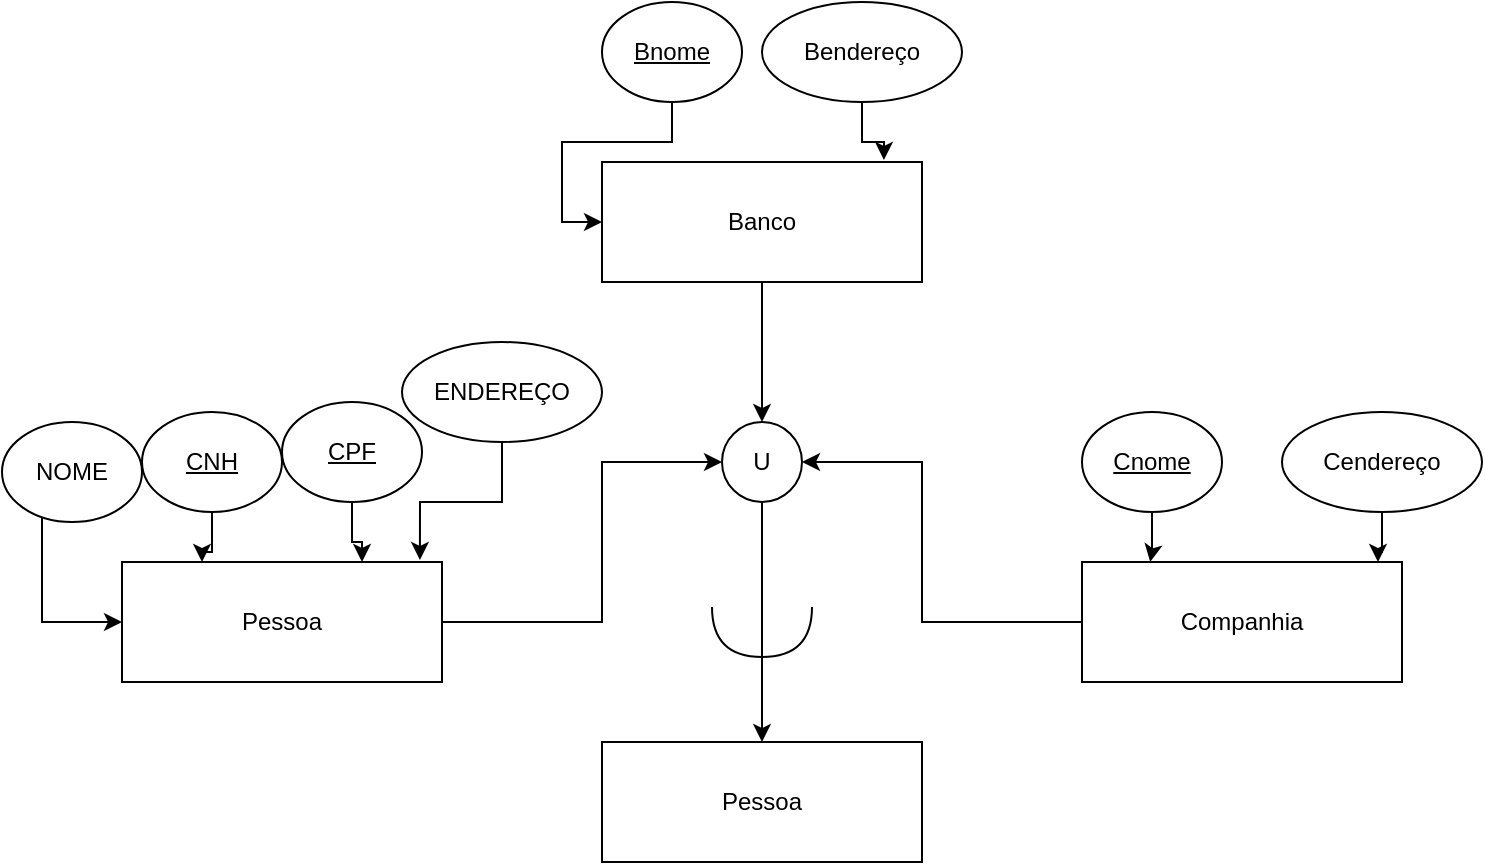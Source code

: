 <mxfile version="20.3.0" type="github">
  <diagram id="vNlHMKD4oS61HcacLFFc" name="Página-1">
    <mxGraphModel dx="728" dy="1651" grid="1" gridSize="10" guides="1" tooltips="1" connect="1" arrows="1" fold="1" page="1" pageScale="1" pageWidth="827" pageHeight="1169" math="0" shadow="0">
      <root>
        <mxCell id="0" />
        <mxCell id="1" parent="0" />
        <mxCell id="QRBA2kNhPpUKqvIY0Zrv-6" style="edgeStyle=orthogonalEdgeStyle;rounded=0;orthogonalLoop=1;jettySize=auto;html=1;" edge="1" parent="1" source="QRBA2kNhPpUKqvIY0Zrv-1" target="QRBA2kNhPpUKqvIY0Zrv-4">
          <mxGeometry relative="1" as="geometry">
            <mxPoint x="400" y="220" as="targetPoint" />
            <Array as="points">
              <mxPoint x="320" y="270" />
              <mxPoint x="320" y="190" />
            </Array>
          </mxGeometry>
        </mxCell>
        <mxCell id="QRBA2kNhPpUKqvIY0Zrv-1" value="Pessoa" style="rounded=0;whiteSpace=wrap;html=1;" vertex="1" parent="1">
          <mxGeometry x="80" y="240" width="160" height="60" as="geometry" />
        </mxCell>
        <mxCell id="QRBA2kNhPpUKqvIY0Zrv-7" style="edgeStyle=orthogonalEdgeStyle;rounded=0;orthogonalLoop=1;jettySize=auto;html=1;entryX=0.5;entryY=0;entryDx=0;entryDy=0;" edge="1" parent="1" source="QRBA2kNhPpUKqvIY0Zrv-2" target="QRBA2kNhPpUKqvIY0Zrv-4">
          <mxGeometry relative="1" as="geometry" />
        </mxCell>
        <mxCell id="QRBA2kNhPpUKqvIY0Zrv-2" value="Banco&lt;span style=&quot;color: rgba(0, 0, 0, 0); font-family: monospace; font-size: 0px; text-align: start;&quot;&gt;%3CmxGraphModel%3E%3Croot%3E%3CmxCell%20id%3D%220%22%2F%3E%3CmxCell%20id%3D%221%22%20parent%3D%220%22%2F%3E%3CmxCell%20id%3D%222%22%20value%3D%22Pessoa%22%20style%3D%22rounded%3D0%3BwhiteSpace%3Dwrap%3Bhtml%3D1%3B%22%20vertex%3D%221%22%20parent%3D%221%22%3E%3CmxGeometry%20x%3D%22100%22%20y%3D%2250%22%20width%3D%22160%22%20height%3D%2260%22%20as%3D%22geometry%22%2F%3E%3C%2FmxCell%3E%3C%2Froot%3E%3C%2FmxGraphModel%3E&lt;/span&gt;" style="rounded=0;whiteSpace=wrap;html=1;" vertex="1" parent="1">
          <mxGeometry x="320" y="40" width="160" height="60" as="geometry" />
        </mxCell>
        <mxCell id="QRBA2kNhPpUKqvIY0Zrv-8" style="edgeStyle=orthogonalEdgeStyle;rounded=0;orthogonalLoop=1;jettySize=auto;html=1;entryX=1;entryY=0.5;entryDx=0;entryDy=0;" edge="1" parent="1" source="QRBA2kNhPpUKqvIY0Zrv-3" target="QRBA2kNhPpUKqvIY0Zrv-4">
          <mxGeometry relative="1" as="geometry">
            <mxPoint x="480" y="190" as="targetPoint" />
            <Array as="points">
              <mxPoint x="480" y="270" />
              <mxPoint x="480" y="190" />
            </Array>
          </mxGeometry>
        </mxCell>
        <mxCell id="QRBA2kNhPpUKqvIY0Zrv-3" value="Companhia" style="rounded=0;whiteSpace=wrap;html=1;" vertex="1" parent="1">
          <mxGeometry x="560" y="240" width="160" height="60" as="geometry" />
        </mxCell>
        <mxCell id="QRBA2kNhPpUKqvIY0Zrv-10" style="edgeStyle=orthogonalEdgeStyle;rounded=0;orthogonalLoop=1;jettySize=auto;html=1;" edge="1" parent="1" source="QRBA2kNhPpUKqvIY0Zrv-4" target="QRBA2kNhPpUKqvIY0Zrv-9">
          <mxGeometry relative="1" as="geometry" />
        </mxCell>
        <mxCell id="QRBA2kNhPpUKqvIY0Zrv-4" value="U" style="ellipse;whiteSpace=wrap;html=1;aspect=fixed;" vertex="1" parent="1">
          <mxGeometry x="380" y="170" width="40" height="40" as="geometry" />
        </mxCell>
        <mxCell id="QRBA2kNhPpUKqvIY0Zrv-9" value="Pessoa" style="rounded=0;whiteSpace=wrap;html=1;" vertex="1" parent="1">
          <mxGeometry x="320" y="330" width="160" height="60" as="geometry" />
        </mxCell>
        <mxCell id="QRBA2kNhPpUKqvIY0Zrv-18" style="edgeStyle=orthogonalEdgeStyle;rounded=0;orthogonalLoop=1;jettySize=auto;html=1;entryX=0.25;entryY=0;entryDx=0;entryDy=0;" edge="1" parent="1" source="QRBA2kNhPpUKqvIY0Zrv-11" target="QRBA2kNhPpUKqvIY0Zrv-1">
          <mxGeometry relative="1" as="geometry" />
        </mxCell>
        <mxCell id="QRBA2kNhPpUKqvIY0Zrv-11" value="CNH" style="ellipse;whiteSpace=wrap;html=1;fontStyle=4" vertex="1" parent="1">
          <mxGeometry x="90" y="165" width="70" height="50" as="geometry" />
        </mxCell>
        <mxCell id="QRBA2kNhPpUKqvIY0Zrv-19" style="edgeStyle=orthogonalEdgeStyle;rounded=0;orthogonalLoop=1;jettySize=auto;html=1;entryX=0.75;entryY=0;entryDx=0;entryDy=0;" edge="1" parent="1" source="QRBA2kNhPpUKqvIY0Zrv-13" target="QRBA2kNhPpUKqvIY0Zrv-1">
          <mxGeometry relative="1" as="geometry" />
        </mxCell>
        <mxCell id="QRBA2kNhPpUKqvIY0Zrv-13" value="CPF" style="ellipse;whiteSpace=wrap;html=1;fontStyle=4" vertex="1" parent="1">
          <mxGeometry x="160" y="160" width="70" height="50" as="geometry" />
        </mxCell>
        <mxCell id="QRBA2kNhPpUKqvIY0Zrv-17" style="edgeStyle=orthogonalEdgeStyle;rounded=0;orthogonalLoop=1;jettySize=auto;html=1;" edge="1" parent="1" source="QRBA2kNhPpUKqvIY0Zrv-15" target="QRBA2kNhPpUKqvIY0Zrv-1">
          <mxGeometry relative="1" as="geometry">
            <mxPoint x="80" y="260" as="targetPoint" />
            <Array as="points">
              <mxPoint x="40" y="270" />
            </Array>
          </mxGeometry>
        </mxCell>
        <mxCell id="QRBA2kNhPpUKqvIY0Zrv-15" value="NOME" style="ellipse;whiteSpace=wrap;html=1;fontStyle=0" vertex="1" parent="1">
          <mxGeometry x="20" y="170" width="70" height="50" as="geometry" />
        </mxCell>
        <mxCell id="QRBA2kNhPpUKqvIY0Zrv-21" style="edgeStyle=orthogonalEdgeStyle;rounded=0;orthogonalLoop=1;jettySize=auto;html=1;entryX=0.931;entryY=-0.017;entryDx=0;entryDy=0;entryPerimeter=0;" edge="1" parent="1" source="QRBA2kNhPpUKqvIY0Zrv-20" target="QRBA2kNhPpUKqvIY0Zrv-1">
          <mxGeometry relative="1" as="geometry" />
        </mxCell>
        <mxCell id="QRBA2kNhPpUKqvIY0Zrv-20" value="ENDEREÇO" style="ellipse;whiteSpace=wrap;html=1;fontStyle=0" vertex="1" parent="1">
          <mxGeometry x="220" y="130" width="100" height="50" as="geometry" />
        </mxCell>
        <mxCell id="QRBA2kNhPpUKqvIY0Zrv-24" style="edgeStyle=orthogonalEdgeStyle;rounded=0;orthogonalLoop=1;jettySize=auto;html=1;entryX=0;entryY=0.5;entryDx=0;entryDy=0;" edge="1" parent="1" source="QRBA2kNhPpUKqvIY0Zrv-22" target="QRBA2kNhPpUKqvIY0Zrv-2">
          <mxGeometry relative="1" as="geometry" />
        </mxCell>
        <mxCell id="QRBA2kNhPpUKqvIY0Zrv-22" value="Bnome" style="ellipse;whiteSpace=wrap;html=1;fontStyle=4" vertex="1" parent="1">
          <mxGeometry x="320" y="-40" width="70" height="50" as="geometry" />
        </mxCell>
        <mxCell id="QRBA2kNhPpUKqvIY0Zrv-25" style="edgeStyle=orthogonalEdgeStyle;rounded=0;orthogonalLoop=1;jettySize=auto;html=1;entryX=0.881;entryY=-0.017;entryDx=0;entryDy=0;entryPerimeter=0;" edge="1" parent="1" source="QRBA2kNhPpUKqvIY0Zrv-23" target="QRBA2kNhPpUKqvIY0Zrv-2">
          <mxGeometry relative="1" as="geometry" />
        </mxCell>
        <mxCell id="QRBA2kNhPpUKqvIY0Zrv-23" value="Bendereço" style="ellipse;whiteSpace=wrap;html=1;fontStyle=0" vertex="1" parent="1">
          <mxGeometry x="400" y="-40" width="100" height="50" as="geometry" />
        </mxCell>
        <mxCell id="QRBA2kNhPpUKqvIY0Zrv-28" style="edgeStyle=orthogonalEdgeStyle;rounded=0;orthogonalLoop=1;jettySize=auto;html=1;entryX=0.213;entryY=0;entryDx=0;entryDy=0;entryPerimeter=0;" edge="1" parent="1" source="QRBA2kNhPpUKqvIY0Zrv-26" target="QRBA2kNhPpUKqvIY0Zrv-3">
          <mxGeometry relative="1" as="geometry" />
        </mxCell>
        <mxCell id="QRBA2kNhPpUKqvIY0Zrv-26" value="Cnome" style="ellipse;whiteSpace=wrap;html=1;fontStyle=4;labelBorderColor=none;" vertex="1" parent="1">
          <mxGeometry x="560" y="165" width="70" height="50" as="geometry" />
        </mxCell>
        <mxCell id="QRBA2kNhPpUKqvIY0Zrv-29" style="edgeStyle=orthogonalEdgeStyle;rounded=0;orthogonalLoop=1;jettySize=auto;html=1;entryX=0.925;entryY=0;entryDx=0;entryDy=0;entryPerimeter=0;" edge="1" parent="1" source="QRBA2kNhPpUKqvIY0Zrv-27" target="QRBA2kNhPpUKqvIY0Zrv-3">
          <mxGeometry relative="1" as="geometry" />
        </mxCell>
        <mxCell id="QRBA2kNhPpUKqvIY0Zrv-27" value="Cendereço" style="ellipse;whiteSpace=wrap;html=1;fontStyle=0" vertex="1" parent="1">
          <mxGeometry x="660" y="165" width="100" height="50" as="geometry" />
        </mxCell>
        <mxCell id="QRBA2kNhPpUKqvIY0Zrv-30" value="" style="shape=requiredInterface;html=1;verticalLabelPosition=bottom;sketch=0;labelBorderColor=none;strokeColor=default;rotation=90;" vertex="1" parent="1">
          <mxGeometry x="387.49" y="250" width="25.02" height="50" as="geometry" />
        </mxCell>
      </root>
    </mxGraphModel>
  </diagram>
</mxfile>
